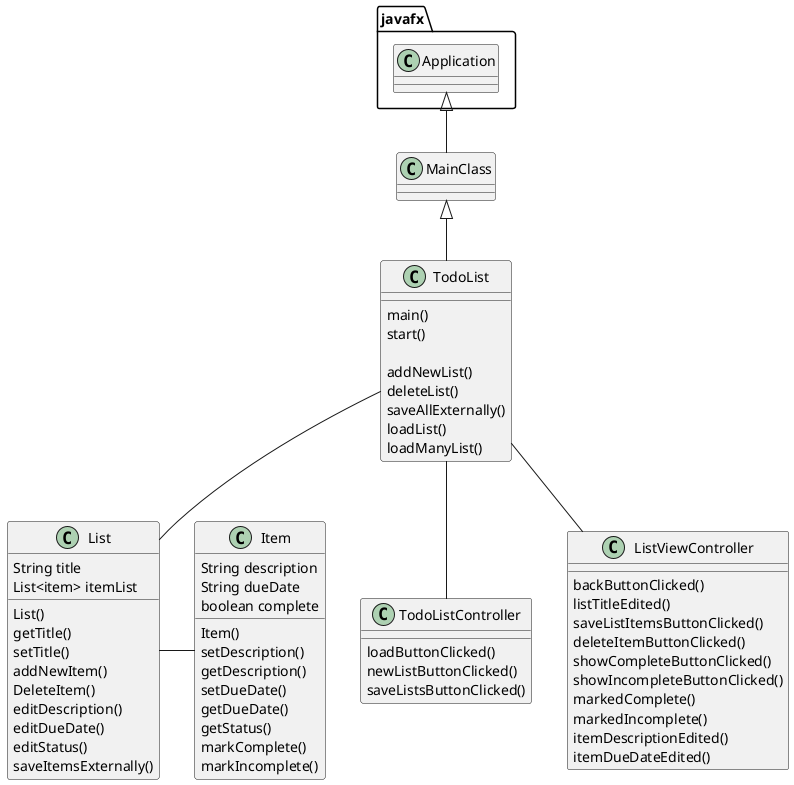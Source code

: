 @startuml
'https://plantuml.com/sequence-diagram

class TodoList {
    main()
    start()

    addNewList()
    deleteList()
    saveAllExternally()
    loadList()
    loadManyList()
}

class TodoListController {
    loadButtonClicked()
    newListButtonClicked()
    saveListsButtonClicked()
}

class ListViewController {
    backButtonClicked()
    listTitleEdited()
    saveListItemsButtonClicked()
    deleteItemButtonClicked()
    showCompleteButtonClicked()
    showIncompleteButtonClicked()
    markedComplete()
    markedIncomplete()
    itemDescriptionEdited()
    itemDueDateEdited()
}

class MainClass {

}

class List {
    String title
    List<item> itemList

    List()
    getTitle()
    setTitle()
    addNewItem()
    DeleteItem()
    editDescription()
    editDueDate()
    editStatus()
    saveItemsExternally()
}

class Item {
    String description
    String dueDate
    boolean complete

    Item()
    setDescription()
    getDescription()
    setDueDate()
    getDueDate()
    getStatus()
    markComplete()
    markIncomplete()
}

javafx.Application <|-- MainClass
MainClass <|-- TodoList
TodoList -- List
TodoList -- TodoListController
TodoList -- ListViewController
List - Item

@enduml